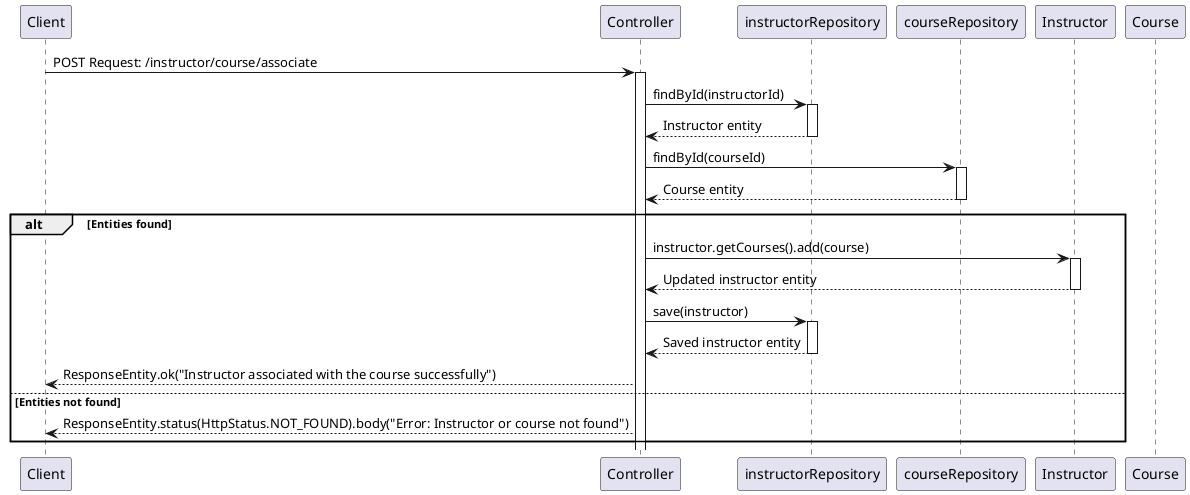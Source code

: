 @startuml
participant Client
participant Controller
participant instructorRepository
participant courseRepository
participant Instructor
participant Course

Client -> Controller: POST Request: /instructor/course/associate
activate Controller

Controller -> instructorRepository: findById(instructorId)
activate instructorRepository
instructorRepository --> Controller: Instructor entity
deactivate instructorRepository

Controller -> courseRepository: findById(courseId)
activate courseRepository
courseRepository --> Controller: Course entity
deactivate courseRepository

alt Entities found
    Controller -> Instructor: instructor.getCourses().add(course)
    activate Instructor
    Instructor --> Controller: Updated instructor entity
    deactivate Instructor

    Controller -> instructorRepository: save(instructor)
    activate instructorRepository
    instructorRepository --> Controller: Saved instructor entity
    deactivate instructorRepository

    Controller --> Client: ResponseEntity.ok("Instructor associated with the course successfully")
else Entities not found
    Controller --> Client: ResponseEntity.status(HttpStatus.NOT_FOUND).body("Error: Instructor or course not found")
end

@enduml
